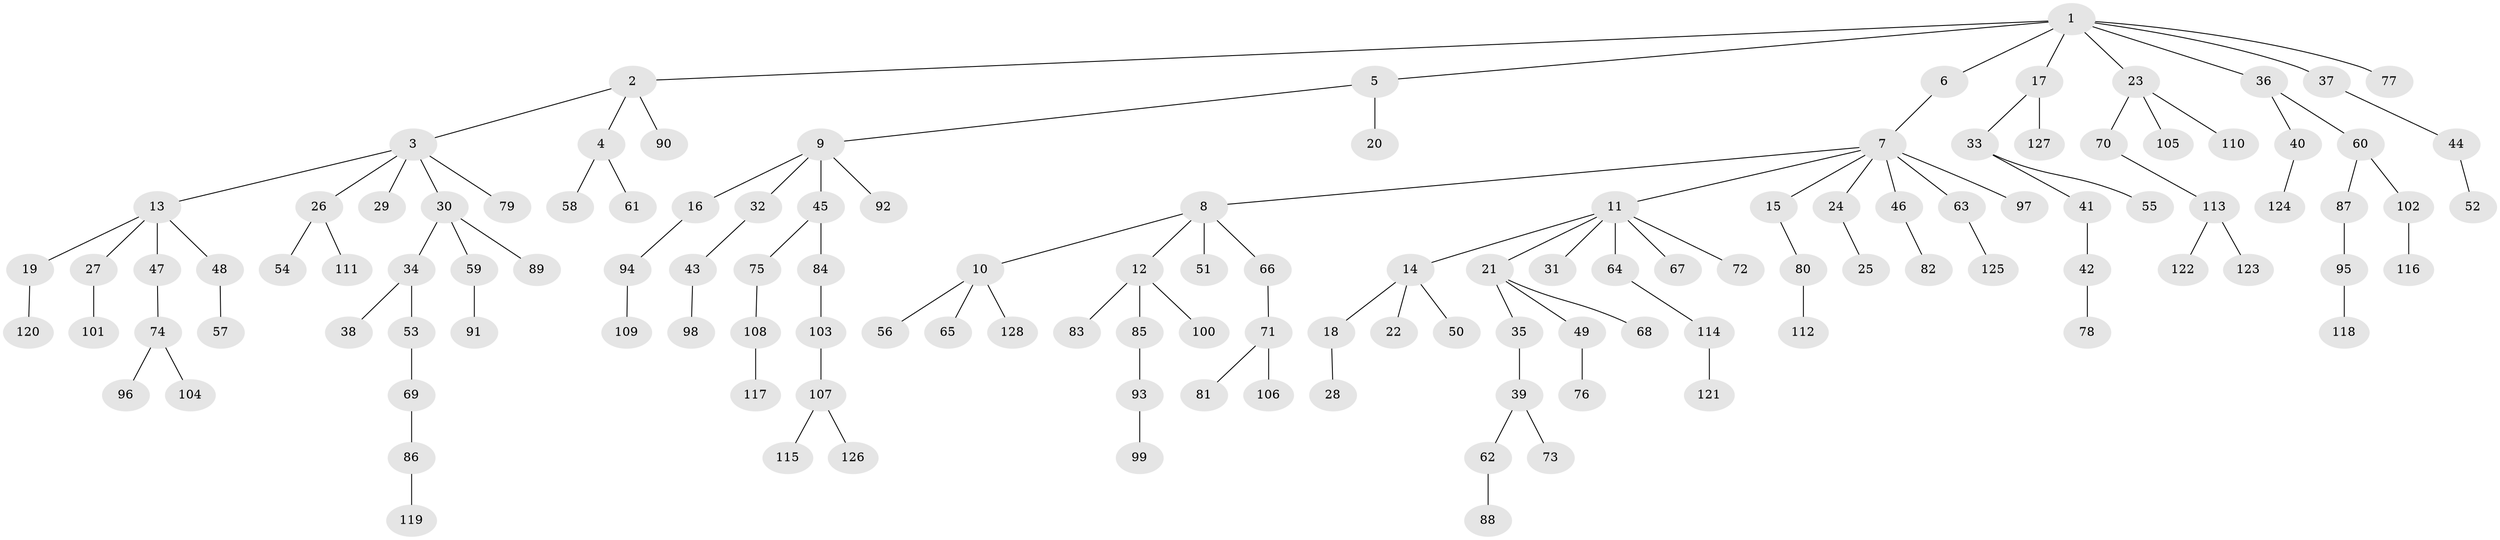 // coarse degree distribution, {2: 0.375, 6: 0.03125, 1: 0.453125, 5: 0.03125, 4: 0.03125, 7: 0.015625, 3: 0.0625}
// Generated by graph-tools (version 1.1) at 2025/37/03/04/25 23:37:30]
// undirected, 128 vertices, 127 edges
graph export_dot {
  node [color=gray90,style=filled];
  1;
  2;
  3;
  4;
  5;
  6;
  7;
  8;
  9;
  10;
  11;
  12;
  13;
  14;
  15;
  16;
  17;
  18;
  19;
  20;
  21;
  22;
  23;
  24;
  25;
  26;
  27;
  28;
  29;
  30;
  31;
  32;
  33;
  34;
  35;
  36;
  37;
  38;
  39;
  40;
  41;
  42;
  43;
  44;
  45;
  46;
  47;
  48;
  49;
  50;
  51;
  52;
  53;
  54;
  55;
  56;
  57;
  58;
  59;
  60;
  61;
  62;
  63;
  64;
  65;
  66;
  67;
  68;
  69;
  70;
  71;
  72;
  73;
  74;
  75;
  76;
  77;
  78;
  79;
  80;
  81;
  82;
  83;
  84;
  85;
  86;
  87;
  88;
  89;
  90;
  91;
  92;
  93;
  94;
  95;
  96;
  97;
  98;
  99;
  100;
  101;
  102;
  103;
  104;
  105;
  106;
  107;
  108;
  109;
  110;
  111;
  112;
  113;
  114;
  115;
  116;
  117;
  118;
  119;
  120;
  121;
  122;
  123;
  124;
  125;
  126;
  127;
  128;
  1 -- 2;
  1 -- 5;
  1 -- 6;
  1 -- 17;
  1 -- 23;
  1 -- 36;
  1 -- 37;
  1 -- 77;
  2 -- 3;
  2 -- 4;
  2 -- 90;
  3 -- 13;
  3 -- 26;
  3 -- 29;
  3 -- 30;
  3 -- 79;
  4 -- 58;
  4 -- 61;
  5 -- 9;
  5 -- 20;
  6 -- 7;
  7 -- 8;
  7 -- 11;
  7 -- 15;
  7 -- 24;
  7 -- 46;
  7 -- 63;
  7 -- 97;
  8 -- 10;
  8 -- 12;
  8 -- 51;
  8 -- 66;
  9 -- 16;
  9 -- 32;
  9 -- 45;
  9 -- 92;
  10 -- 56;
  10 -- 65;
  10 -- 128;
  11 -- 14;
  11 -- 21;
  11 -- 31;
  11 -- 64;
  11 -- 67;
  11 -- 72;
  12 -- 83;
  12 -- 85;
  12 -- 100;
  13 -- 19;
  13 -- 27;
  13 -- 47;
  13 -- 48;
  14 -- 18;
  14 -- 22;
  14 -- 50;
  15 -- 80;
  16 -- 94;
  17 -- 33;
  17 -- 127;
  18 -- 28;
  19 -- 120;
  21 -- 35;
  21 -- 49;
  21 -- 68;
  23 -- 70;
  23 -- 105;
  23 -- 110;
  24 -- 25;
  26 -- 54;
  26 -- 111;
  27 -- 101;
  30 -- 34;
  30 -- 59;
  30 -- 89;
  32 -- 43;
  33 -- 41;
  33 -- 55;
  34 -- 38;
  34 -- 53;
  35 -- 39;
  36 -- 40;
  36 -- 60;
  37 -- 44;
  39 -- 62;
  39 -- 73;
  40 -- 124;
  41 -- 42;
  42 -- 78;
  43 -- 98;
  44 -- 52;
  45 -- 75;
  45 -- 84;
  46 -- 82;
  47 -- 74;
  48 -- 57;
  49 -- 76;
  53 -- 69;
  59 -- 91;
  60 -- 87;
  60 -- 102;
  62 -- 88;
  63 -- 125;
  64 -- 114;
  66 -- 71;
  69 -- 86;
  70 -- 113;
  71 -- 81;
  71 -- 106;
  74 -- 96;
  74 -- 104;
  75 -- 108;
  80 -- 112;
  84 -- 103;
  85 -- 93;
  86 -- 119;
  87 -- 95;
  93 -- 99;
  94 -- 109;
  95 -- 118;
  102 -- 116;
  103 -- 107;
  107 -- 115;
  107 -- 126;
  108 -- 117;
  113 -- 122;
  113 -- 123;
  114 -- 121;
}
